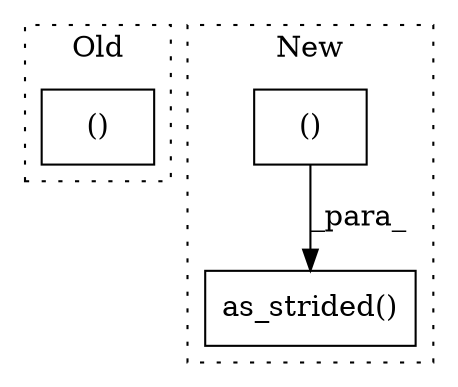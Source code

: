 digraph G {
subgraph cluster0 {
1 [label="()" a="54" s="4645" l="3" shape="box"];
label = "Old";
style="dotted";
}
subgraph cluster1 {
2 [label="as_strided()" a="75" s="4766,4854" l="32,1" shape="box"];
3 [label="()" a="54" s="4841" l="12" shape="box"];
label = "New";
style="dotted";
}
3 -> 2 [label="_para_"];
}